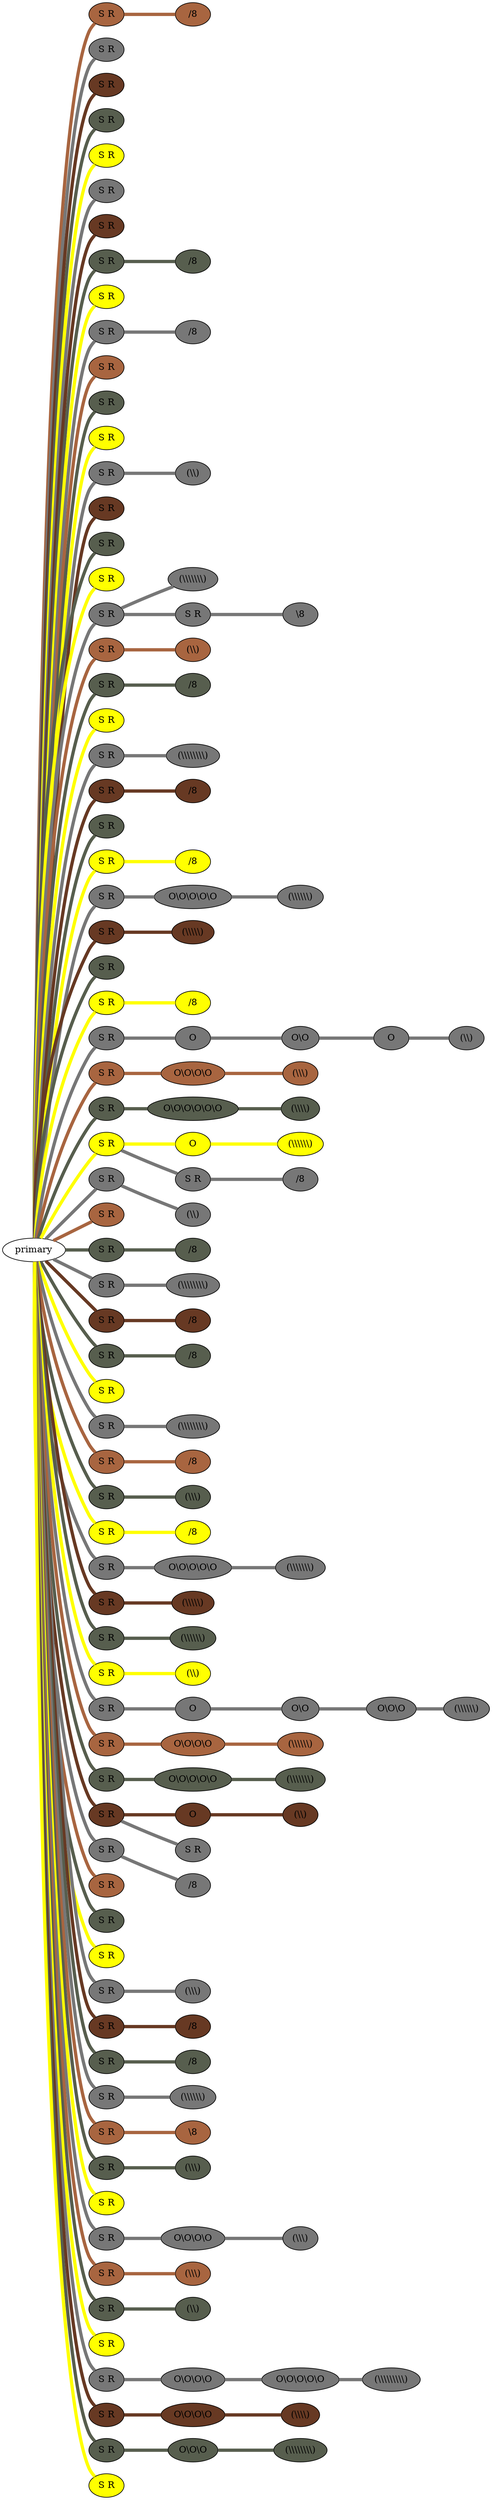 graph {
 graph [rankdir=LR]
"primary" -- "1" [penwidth=5,color="#A86540"]
"1" [label="S R", style=filled, fillcolor="#A86540"]
"1" -- "1:0" [penwidth=5,color="#A86540"]
"1:0" [label="/8", style=filled, fillcolor="#A86540"]
"primary" -- "2" [penwidth=5,color="#777777"]
"2" [label="S R", style=filled, fillcolor="#777777"]
"primary" -- "3" [penwidth=5,color="#673923"]
"3" [label="S R", style=filled, fillcolor="#673923"]
"primary" -- "4" [penwidth=5,color="#575E4E"]
"4" [label="S R", style=filled, fillcolor="#575E4E"]
"primary" -- "5" [penwidth=5,color=yellow]
"5" [label="S R", style=filled, fillcolor=yellow]
"primary" -- "6" [penwidth=5,color="#777777"]
"6" [label="S R", style=filled, fillcolor="#777777"]
"primary" -- "7" [penwidth=5,color="#673923"]
"7" [label="S R", style=filled, fillcolor="#673923"]
"primary" -- "8" [penwidth=5,color="#575E4E"]
"8" [label="S R", style=filled, fillcolor="#575E4E"]
"8" -- "8:0" [penwidth=5,color="#575E4E"]
"8:0" [label="/8", style=filled, fillcolor="#575E4E"]
"primary" -- "9" [penwidth=5,color=yellow]
"9" [label="S R", style=filled, fillcolor=yellow]
"primary" -- "10" [penwidth=5,color="#777777"]
"10" [label="S R", style=filled, fillcolor="#777777"]
"10" -- "10:0" [penwidth=5,color="#777777"]
"10:0" [label="/8", style=filled, fillcolor="#777777"]
"primary" -- "11" [penwidth=5,color="#A86540"]
"11" [label="S R", style=filled, fillcolor="#A86540"]
"primary" -- "12" [penwidth=5,color="#575E4E"]
"12" [label="S R", style=filled, fillcolor="#575E4E"]
"primary" -- "13" [penwidth=5,color=yellow]
"13" [label="S R", style=filled, fillcolor=yellow]
"primary" -- "14" [penwidth=5,color="#777777"]
"14" [label="S R", style=filled, fillcolor="#777777"]
"14" -- "14:0" [penwidth=5,color="#777777"]
"14:0" [label="(\\\\)", style=filled, fillcolor="#777777"]
"primary" -- "15" [penwidth=5,color="#673923"]
"15" [label="S R", style=filled, fillcolor="#673923"]
"primary" -- "16" [penwidth=5,color="#575E4E"]
"16" [label="S R", style=filled, fillcolor="#575E4E"]
"primary" -- "17" [penwidth=5,color=yellow]
"17" [label="S R", style=filled, fillcolor=yellow]
"primary" -- "18" [penwidth=5,color="#777777"]
"18" [label="S R", style=filled, fillcolor="#777777"]
"18" -- "18:0" [penwidth=5,color="#777777"]
"18:0" [label="(\\\\\\\\\\\\\\)", style=filled, fillcolor="#777777"]
"18" -- "18s1" [penwidth=5,color="#777777"]
"18s1" [label="S R", style=filled, fillcolor="#777777"]
"18s1" -- "18s1:0" [penwidth=5,color="#777777"]
"18s1:0" [label="\\8", style=filled, fillcolor="#777777"]
"primary" -- "19" [penwidth=5,color="#A86540"]
"19" [label="S R", style=filled, fillcolor="#A86540"]
"19" -- "19:0" [penwidth=5,color="#A86540"]
"19:0" [label="(\\\\)", style=filled, fillcolor="#A86540"]
"primary" -- "20" [penwidth=5,color="#575E4E"]
"20" [label="S R", style=filled, fillcolor="#575E4E"]
"20" -- "20:0" [penwidth=5,color="#575E4E"]
"20:0" [label="/8", style=filled, fillcolor="#575E4E"]
"primary" -- "21" [penwidth=5,color=yellow]
"21" [label="S R", style=filled, fillcolor=yellow]
"primary" -- "22" [penwidth=5,color="#777777"]
"22" [label="S R", style=filled, fillcolor="#777777"]
"22" -- "22:0" [penwidth=5,color="#777777"]
"22:0" [label="(\\\\\\\\\\\\\\\\)", style=filled, fillcolor="#777777"]
"primary" -- "23" [penwidth=5,color="#673923"]
"23" [label="S R", style=filled, fillcolor="#673923"]
"23" -- "23:0" [penwidth=5,color="#673923"]
"23:0" [label="/8", style=filled, fillcolor="#673923"]
"primary" -- "24" [penwidth=5,color="#575E4E"]
"24" [label="S R", style=filled, fillcolor="#575E4E"]
"primary" -- "25" [penwidth=5,color=yellow]
"25" [label="S R", style=filled, fillcolor=yellow]
"25" -- "25:0" [penwidth=5,color=yellow]
"25:0" [label="/8", style=filled, fillcolor=yellow]
"primary" -- "26" [penwidth=5,color="#777777"]
"26" [label="S R", style=filled, fillcolor="#777777"]
"26" -- "26:0" [penwidth=5,color="#777777"]
"26:0" [label="O\\O\\O\\O\\O", style=filled, fillcolor="#777777"]
"26:0" -- "26:1" [penwidth=5,color="#777777"]
"26:1" [label="(\\\\\\\\\\\\)", style=filled, fillcolor="#777777"]
"primary" -- "27" [penwidth=5,color="#673923"]
"27" [label="S R", style=filled, fillcolor="#673923"]
"27" -- "27:0" [penwidth=5,color="#673923"]
"27:0" [label="(\\\\\\\\\\)", style=filled, fillcolor="#673923"]
"primary" -- "28" [penwidth=5,color="#575E4E"]
"28" [label="S R", style=filled, fillcolor="#575E4E"]
"primary" -- "29" [penwidth=5,color=yellow]
"29" [label="S R", style=filled, fillcolor=yellow]
"29" -- "29:0" [penwidth=5,color=yellow]
"29:0" [label="/8", style=filled, fillcolor=yellow]
"primary" -- "30" [penwidth=5,color="#777777"]
"30" [label="S R", style=filled, fillcolor="#777777"]
"30" -- "30:0" [penwidth=5,color="#777777"]
"30:0" [label="O", style=filled, fillcolor="#777777"]
"30:0" -- "30:1" [penwidth=5,color="#777777"]
"30:1" [label="O\\O", style=filled, fillcolor="#777777"]
"30:1" -- "30:2" [penwidth=5,color="#777777"]
"30:2" [label="O", style=filled, fillcolor="#777777"]
"30:2" -- "30:3" [penwidth=5,color="#777777"]
"30:3" [label="(\\\\)", style=filled, fillcolor="#777777"]
"primary" -- "31" [penwidth=5,color="#A86540"]
"31" [label="S R", style=filled, fillcolor="#A86540"]
"31" -- "31:0" [penwidth=5,color="#A86540"]
"31:0" [label="O\\O\\O\\O", style=filled, fillcolor="#A86540"]
"31:0" -- "31:1" [penwidth=5,color="#A86540"]
"31:1" [label="(\\\\\\)", style=filled, fillcolor="#A86540"]
"primary" -- "32" [penwidth=5,color="#575E4E"]
"32" [label="S R", style=filled, fillcolor="#575E4E"]
"32" -- "32:0" [penwidth=5,color="#575E4E"]
"32:0" [label="O\\O\\O\\O\\O\\O", style=filled, fillcolor="#575E4E"]
"32:0" -- "32:1" [penwidth=5,color="#575E4E"]
"32:1" [label="(\\\\\\\\)", style=filled, fillcolor="#575E4E"]
"primary" -- "33" [penwidth=5,color=yellow]
"33" [label="S R", style=filled, fillcolor=yellow]
"33" -- "33:0" [penwidth=5,color=yellow]
"33:0" [label="O", style=filled, fillcolor=yellow]
"33:0" -- "33:1" [penwidth=5,color=yellow]
"33:1" [label="(\\\\\\\\\\\\)", style=filled, fillcolor=yellow]
"33" -- "33s1" [penwidth=5,color="#777777"]
"33s1" [label="S R", style=filled, fillcolor="#777777"]
"33s1" -- "33s1:0" [penwidth=5,color="#777777"]
"33s1:0" [label="/8", style=filled, fillcolor="#777777"]
"primary" -- "34" [penwidth=5,color="#777777"]
"34" [label="S R", style=filled, fillcolor="#777777"]
"34" -- "34:0" [penwidth=5,color="#777777"]
"34:0" [label="(\\\\)", style=filled, fillcolor="#777777"]
"primary" -- "35" [penwidth=5,color="#A86540"]
"35" [label="S R", style=filled, fillcolor="#A86540"]
"primary" -- "36" [penwidth=5,color="#575E4E"]
"36" [label="S R", style=filled, fillcolor="#575E4E"]
"36" -- "36:0" [penwidth=5,color="#575E4E"]
"36:0" [label="/8", style=filled, fillcolor="#575E4E"]
"primary" -- "37" [penwidth=5,color="#777777"]
"37" [label="S R", style=filled, fillcolor="#777777"]
"37" -- "37:0" [penwidth=5,color="#777777"]
"37:0" [label="(\\\\\\\\\\\\\\\\)", style=filled, fillcolor="#777777"]
"primary" -- "38" [penwidth=5,color="#673923"]
"38" [label="S R", style=filled, fillcolor="#673923"]
"38" -- "38:0" [penwidth=5,color="#673923"]
"38:0" [label="/8", style=filled, fillcolor="#673923"]
"primary" -- "39" [penwidth=5,color="#575E4E"]
"39" [label="S R", style=filled, fillcolor="#575E4E"]
"39" -- "39:0" [penwidth=5,color="#575E4E"]
"39:0" [label="/8", style=filled, fillcolor="#575E4E"]
"primary" -- "40" [penwidth=5,color=yellow]
"40" [label="S R", style=filled, fillcolor=yellow]
"primary" -- "41" [penwidth=5,color="#777777"]
"41" [label="S R", style=filled, fillcolor="#777777"]
"41" -- "41:0" [penwidth=5,color="#777777"]
"41:0" [label="(\\\\\\\\\\\\\\\\)", style=filled, fillcolor="#777777"]
"primary" -- "42" [penwidth=5,color="#A86540"]
"42" [label="S R", style=filled, fillcolor="#A86540"]
"42" -- "42:0" [penwidth=5,color="#A86540"]
"42:0" [label="/8", style=filled, fillcolor="#A86540"]
"primary" -- "43" [penwidth=5,color="#575E4E"]
"43" [label="S R", style=filled, fillcolor="#575E4E"]
"43" -- "43:0" [penwidth=5,color="#575E4E"]
"43:0" [label="(\\\\\\)", style=filled, fillcolor="#575E4E"]
"primary" -- "44" [penwidth=5,color=yellow]
"44" [label="S R", style=filled, fillcolor=yellow]
"44" -- "44:0" [penwidth=5,color=yellow]
"44:0" [label="/8", style=filled, fillcolor=yellow]
"primary" -- "45" [penwidth=5,color="#777777"]
"45" [label="S R", style=filled, fillcolor="#777777"]
"45" -- "45:0" [penwidth=5,color="#777777"]
"45:0" [label="O\\O\\O\\O\\O", style=filled, fillcolor="#777777"]
"45:0" -- "45:1" [penwidth=5,color="#777777"]
"45:1" [label="(\\\\\\\\\\\\\\)", style=filled, fillcolor="#777777"]
"primary" -- "46" [penwidth=5,color="#673923"]
"46" [label="S R", style=filled, fillcolor="#673923"]
"46" -- "46:0" [penwidth=5,color="#673923"]
"46:0" [label="(\\\\\\\\\\)", style=filled, fillcolor="#673923"]
"primary" -- "47" [penwidth=5,color="#575E4E"]
"47" [label="S R", style=filled, fillcolor="#575E4E"]
"47" -- "47:0" [penwidth=5,color="#575E4E"]
"47:0" [label="(\\\\\\\\\\\\)", style=filled, fillcolor="#575E4E"]
"primary" -- "48" [penwidth=5,color=yellow]
"48" [label="S R", style=filled, fillcolor=yellow]
"48" -- "48:0" [penwidth=5,color=yellow]
"48:0" [label="(\\\\)", style=filled, fillcolor=yellow]
"primary" -- "49" [penwidth=5,color="#777777"]
"49" [label="S R", style=filled, fillcolor="#777777"]
"49" -- "49:0" [penwidth=5,color="#777777"]
"49:0" [label="O", style=filled, fillcolor="#777777"]
"49:0" -- "49:1" [penwidth=5,color="#777777"]
"49:1" [label="O\\O", style=filled, fillcolor="#777777"]
"49:1" -- "49:2" [penwidth=5,color="#777777"]
"49:2" [label="O\\O\\O", style=filled, fillcolor="#777777"]
"49:2" -- "49:3" [penwidth=5,color="#777777"]
"49:3" [label="(\\\\\\\\\\\\)", style=filled, fillcolor="#777777"]
"primary" -- "50" [penwidth=5,color="#A86540"]
"50" [label="S R", style=filled, fillcolor="#A86540"]
"50" -- "50:0" [penwidth=5,color="#A86540"]
"50:0" [label="O\\O\\O\\O", style=filled, fillcolor="#A86540"]
"50:0" -- "50:1" [penwidth=5,color="#A86540"]
"50:1" [label="(\\\\\\\\\\\\)", style=filled, fillcolor="#A86540"]
"primary" -- "51" [penwidth=5,color="#575E4E"]
"51" [label="S R", style=filled, fillcolor="#575E4E"]
"51" -- "51:0" [penwidth=5,color="#575E4E"]
"51:0" [label="O\\O\\O\\O\\O", style=filled, fillcolor="#575E4E"]
"51:0" -- "51:1" [penwidth=5,color="#575E4E"]
"51:1" [label="(\\\\\\\\\\\\\\)", style=filled, fillcolor="#575E4E"]
"primary" -- "52" [penwidth=5,color="#673923"]
"52" [label="S R", style=filled, fillcolor="#673923"]
"52" -- "52:0" [penwidth=5,color="#673923"]
"52:0" [label="O", style=filled, fillcolor="#673923"]
"52:0" -- "52:1" [penwidth=5,color="#673923"]
"52:1" [label="(\\\\)", style=filled, fillcolor="#673923"]
"52" -- "52s1" [penwidth=5,color="#777777"]
"52s1" [label="S R", style=filled, fillcolor="#777777"]
"primary" -- "53" [penwidth=5,color="#777777"]
"53" [label="S R", style=filled, fillcolor="#777777"]
"53" -- "53:0" [penwidth=5,color="#777777"]
"53:0" [label="/8", style=filled, fillcolor="#777777"]
"primary" -- "54" [penwidth=5,color="#A86540"]
"54" [label="S R", style=filled, fillcolor="#A86540"]
"primary" -- "55" [penwidth=5,color="#575E4E"]
"55" [label="S R", style=filled, fillcolor="#575E4E"]
"primary" -- "56" [penwidth=5,color=yellow]
"56" [label="S R", style=filled, fillcolor=yellow]
"primary" -- "57" [penwidth=5,color="#777777"]
"57" [label="S R", style=filled, fillcolor="#777777"]
"57" -- "57:0" [penwidth=5,color="#777777"]
"57:0" [label="(\\\\\\)", style=filled, fillcolor="#777777"]
"primary" -- "58" [penwidth=5,color="#673923"]
"58" [label="S R", style=filled, fillcolor="#673923"]
"58" -- "58:0" [penwidth=5,color="#673923"]
"58:0" [label="/8", style=filled, fillcolor="#673923"]
"primary" -- "59" [penwidth=5,color="#575E4E"]
"59" [label="S R", style=filled, fillcolor="#575E4E"]
"59" -- "59:0" [penwidth=5,color="#575E4E"]
"59:0" [label="/8", style=filled, fillcolor="#575E4E"]
"primary" -- "60" [penwidth=5,color="#777777"]
"60" [label="S R", style=filled, fillcolor="#777777"]
"60" -- "60:0" [penwidth=5,color="#777777"]
"60:0" [label="(\\\\\\\\\\\\)", style=filled, fillcolor="#777777"]
"primary" -- "61" [penwidth=5,color="#A86540"]
"61" [label="S R", style=filled, fillcolor="#A86540"]
"61" -- "61:0" [penwidth=5,color="#A86540"]
"61:0" [label="\\8", style=filled, fillcolor="#A86540"]
"primary" -- "62" [penwidth=5,color="#575E4E"]
"62" [label="S R", style=filled, fillcolor="#575E4E"]
"62" -- "62:0" [penwidth=5,color="#575E4E"]
"62:0" [label="(\\\\\\)", style=filled, fillcolor="#575E4E"]
"primary" -- "63" [penwidth=5,color=yellow]
"63" [label="S R", style=filled, fillcolor=yellow]
"primary" -- "64" [penwidth=5,color="#777777"]
"64" [label="S R", style=filled, fillcolor="#777777"]
"64" -- "64:0" [penwidth=5,color="#777777"]
"64:0" [label="O\\O\\O\\O", style=filled, fillcolor="#777777"]
"64:0" -- "64:1" [penwidth=5,color="#777777"]
"64:1" [label="(\\\\\\)", style=filled, fillcolor="#777777"]
"primary" -- "65" [penwidth=5,color="#A86540"]
"65" [label="S R", style=filled, fillcolor="#A86540"]
"65" -- "65:0" [penwidth=5,color="#A86540"]
"65:0" [label="(\\\\\\)", style=filled, fillcolor="#A86540"]
"primary" -- "66" [penwidth=5,color="#575E4E"]
"66" [label="S R", style=filled, fillcolor="#575E4E"]
"66" -- "66:0" [penwidth=5,color="#575E4E"]
"66:0" [label="(\\\\)", style=filled, fillcolor="#575E4E"]
"primary" -- "67" [penwidth=5,color=yellow]
"67" [label="S R", style=filled, fillcolor=yellow]
"primary" -- "68" [penwidth=5,color="#777777"]
"68" [label="S R", style=filled, fillcolor="#777777"]
"68" -- "68:0" [penwidth=5,color="#777777"]
"68:0" [label="O\\O\\O\\O", style=filled, fillcolor="#777777"]
"68:0" -- "68:1" [penwidth=5,color="#777777"]
"68:1" [label="O\\O\\O\\O\\O", style=filled, fillcolor="#777777"]
"68:1" -- "68:2" [penwidth=5,color="#777777"]
"68:2" [label="(\\\\\\\\\\\\\\\\\\)", style=filled, fillcolor="#777777"]
"primary" -- "69" [penwidth=5,color="#673923"]
"69" [label="S R", style=filled, fillcolor="#673923"]
"69" -- "69:0" [penwidth=5,color="#673923"]
"69:0" [label="O\\O\\O\\O", style=filled, fillcolor="#673923"]
"69:0" -- "69:1" [penwidth=5,color="#673923"]
"69:1" [label="(\\\\\\\\)", style=filled, fillcolor="#673923"]
"primary" -- "70" [penwidth=5,color="#575E4E"]
"70" [label="S R", style=filled, fillcolor="#575E4E"]
"70" -- "70:0" [penwidth=5,color="#575E4E"]
"70:0" [label="O\\O\\O", style=filled, fillcolor="#575E4E"]
"70:0" -- "70:1" [penwidth=5,color="#575E4E"]
"70:1" [label="(\\\\\\\\\\\\\\\\)", style=filled, fillcolor="#575E4E"]
"primary" -- "71" [penwidth=5,color=yellow]
"71" [label="S R", style=filled, fillcolor=yellow]
}
